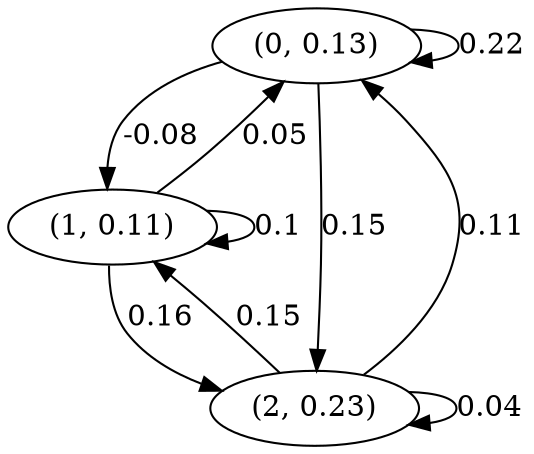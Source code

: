digraph {
    0 [ label = "(0, 0.13)" ]
    1 [ label = "(1, 0.11)" ]
    2 [ label = "(2, 0.23)" ]
    0 -> 0 [ label = "0.22" ]
    1 -> 1 [ label = "0.1" ]
    2 -> 2 [ label = "0.04" ]
    1 -> 0 [ label = "0.05" ]
    2 -> 0 [ label = "0.11" ]
    0 -> 1 [ label = "-0.08" ]
    2 -> 1 [ label = "0.15" ]
    0 -> 2 [ label = "0.15" ]
    1 -> 2 [ label = "0.16" ]
}

